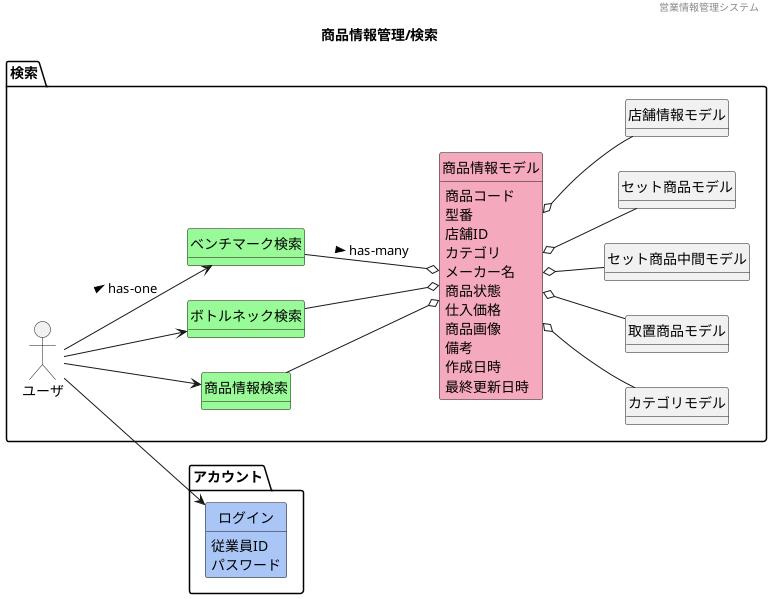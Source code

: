 @startuml images/商品情報管理/検索
' ヘッダー
header 営業情報管理システム
' タイトル
title 商品情報管理/検索
' 
hide circle
' 
hide method
left to right direction

package "アカウント"{
    class "ログイン" #A9C6F6

}
package "検索"{
'ユーザや外部システム
    mix_actor "ユーザ"
    class "商品情報検索" #98fb98
    class "ボトルネック検索" #98fb98
    class "ベンチマーク検索" #98fb98
    class "商品情報モデル" #F5A9BC
    class "カテゴリモデル"
    class "取置商品モデル"
    class "セット商品中間モデル"
    class "セット商品モデル"
    class "店舗情報モデル"
    
}
    ' package "マスタ管理"{
    '     ' package ベンチマークマスタ{
    '     '     ' class "CPUベンチマークモデル"
    '     '     ' class "GPUベンチマークモデル"
    '     ' } 
    '     ' class "ボトルネックモデル"
    ' }
    ' class "" #F5A9BC
    ' class "" #ffd700

    'モデル同士の関係
    ユーザ --> 商品情報検索
    ユーザ --> ボトルネック検索
    ユーザ --> ベンチマーク検索 : > has-one
    ユーザ --> ログイン
    商品情報検索 --o 商品情報モデル
    ボトルネック検索 --o 商品情報モデル
    ベンチマーク検索 --o 商品情報モデル: > has-many
    商品情報モデル o-- カテゴリモデル
    商品情報モデル o-- 取置商品モデル
    商品情報モデル o-- セット商品モデル
    商品情報モデル o-- セット商品中間モデル
    商品情報モデル o-- 店舗情報モデル
    ' 商品情報モデル o-- マスタ管理

    'ドメインクラスの属性
    商品情報モデル : 商品コード
    商品情報モデル : 型番
    商品情報モデル : 店舗ID
    商品情報モデル : カテゴリ
    商品情報モデル : メーカー名
    商品情報モデル : 商品状態
    商品情報モデル : 仕入価格
    商品情報モデル : 商品画像
    商品情報モデル : 備考
    商品情報モデル : 作成日時
    商品情報モデル : 最終更新日時

    ' 商品情報モデル : 商品コード
    ' 商品情報モデル : 型番
    ' 商品情報モデル : JANコード
    ' 商品情報モデル : 商品画像
    ' 商品情報モデル : 在庫場所
    ' 商品情報モデル : カテゴリ
    ' 商品情報モデル : 仕入価格
    ログイン : 従業員ID
    ログイン : パスワード
@enduml